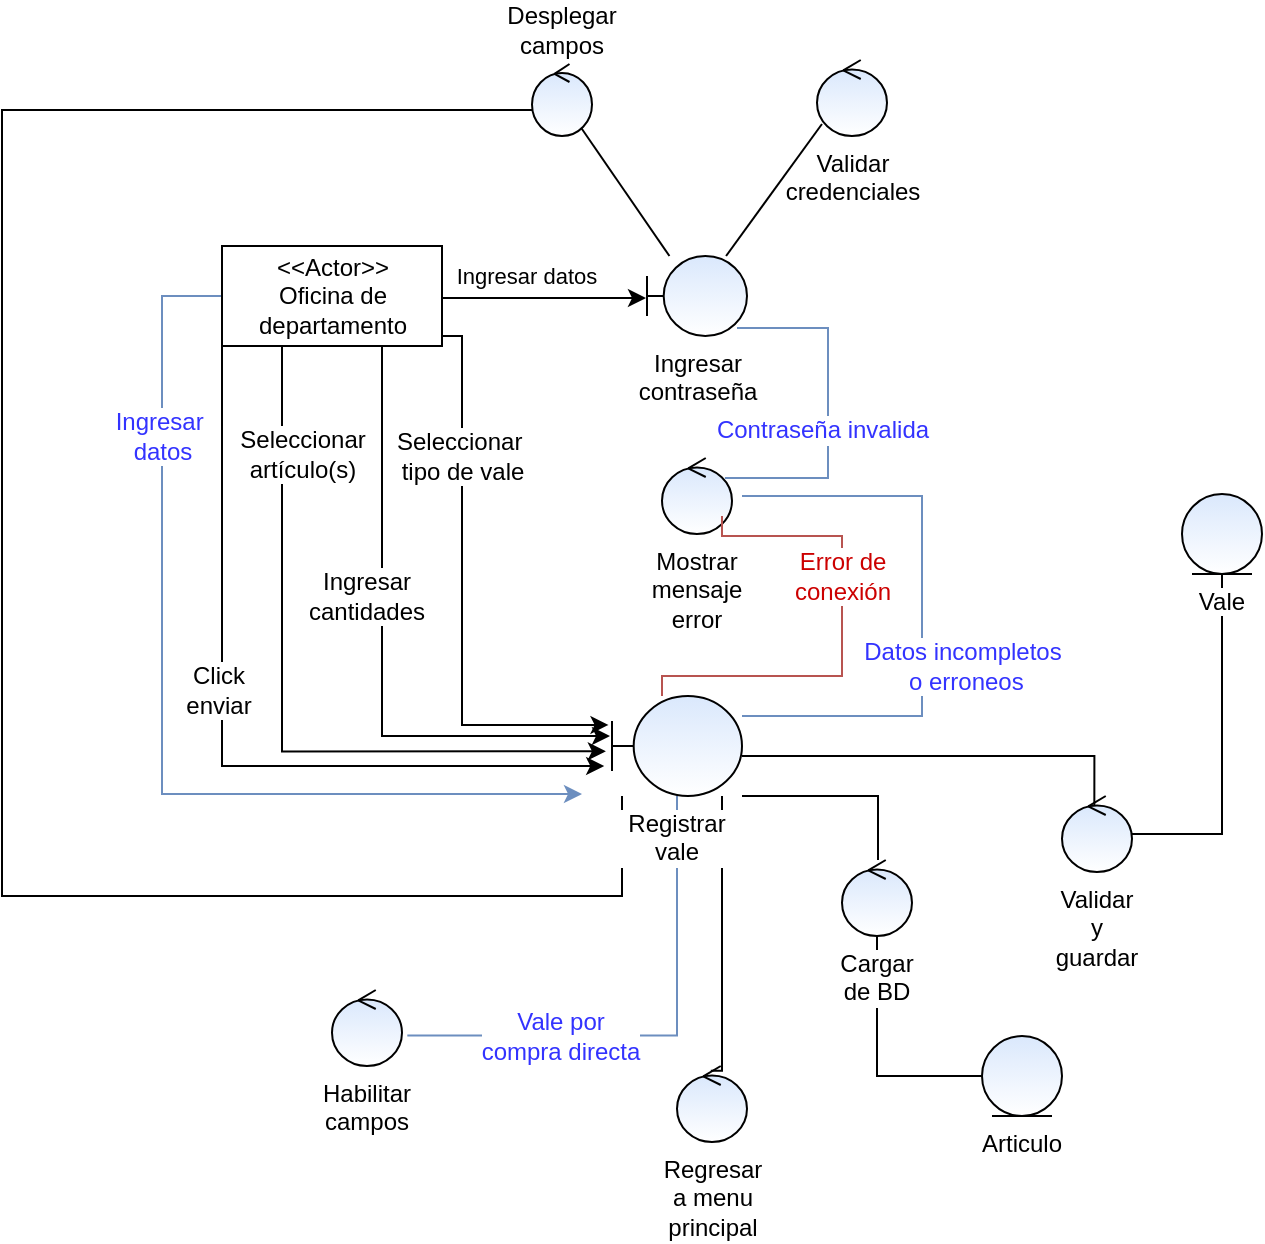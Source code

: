 <mxfile pages="1" version="11.2.8" type="onedrive"><diagram id="DXBEjR7oQKMRzLsXHNkp" name="Page-1"><mxGraphModel dx="1236" dy="461" grid="1" gridSize="10" guides="1" tooltips="1" connect="1" arrows="1" fold="1" page="1" pageScale="1" pageWidth="827" pageHeight="1169" math="0" shadow="0"><root><mxCell id="0"/><mxCell id="1" parent="0"/><mxCell id="vLm_ojLntDfLPKdIQUBt-20" style="edgeStyle=orthogonalEdgeStyle;rounded=0;orthogonalLoop=1;jettySize=auto;html=1;entryX=0.033;entryY=0.639;entryDx=0;entryDy=0;entryPerimeter=0;endArrow=none;endFill=0;" parent="1" source="vLm_ojLntDfLPKdIQUBt-18" target="vLm_ojLntDfLPKdIQUBt-3" edge="1"><mxGeometry relative="1" as="geometry"><Array as="points"><mxPoint x="250" y="480"/><mxPoint x="-60" y="480"/><mxPoint x="-60" y="87"/></Array></mxGeometry></mxCell><mxCell id="vLm_ojLntDfLPKdIQUBt-1" value="Articulo" style="ellipse;shape=umlEntity;whiteSpace=wrap;html=1;labelPosition=center;verticalLabelPosition=bottom;align=center;verticalAlign=top;fillColor=#dae8fc;strokeColor=#000000;gradientColor=#ffffff;" parent="1" vertex="1"><mxGeometry x="430" y="550" width="40" height="40" as="geometry"/></mxCell><mxCell id="vLm_ojLntDfLPKdIQUBt-8" style="rounded=0;orthogonalLoop=1;jettySize=auto;html=1;endArrow=none;endFill=0;" parent="1" source="vLm_ojLntDfLPKdIQUBt-2" target="vLm_ojLntDfLPKdIQUBt-3" edge="1"><mxGeometry relative="1" as="geometry"/></mxCell><mxCell id="vLm_ojLntDfLPKdIQUBt-10" style="edgeStyle=none;rounded=0;orthogonalLoop=1;jettySize=auto;html=1;entryX=0.071;entryY=0.842;entryDx=0;entryDy=0;entryPerimeter=0;endArrow=none;endFill=0;" parent="1" source="vLm_ojLntDfLPKdIQUBt-2" target="vLm_ojLntDfLPKdIQUBt-9" edge="1"><mxGeometry relative="1" as="geometry"/></mxCell><mxCell id="vLm_ojLntDfLPKdIQUBt-15" value="" style="edgeStyle=orthogonalEdgeStyle;rounded=0;orthogonalLoop=1;jettySize=auto;html=1;endArrow=none;endFill=0;exitX=0.9;exitY=0.9;exitDx=0;exitDy=0;exitPerimeter=0;entryX=0.899;entryY=0.262;entryDx=0;entryDy=0;entryPerimeter=0;fillColor=#dae8fc;strokeColor=#6c8ebf;" parent="1" source="vLm_ojLntDfLPKdIQUBt-2" target="vLm_ojLntDfLPKdIQUBt-16" edge="1"><mxGeometry relative="1" as="geometry"><mxPoint x="287.5" y="280" as="targetPoint"/><Array as="points"><mxPoint x="353" y="196"/><mxPoint x="353" y="271"/></Array></mxGeometry></mxCell><mxCell id="vLm_ojLntDfLPKdIQUBt-17" value="Contraseña invalida" style="text;html=1;resizable=0;points=[];align=center;verticalAlign=middle;labelBackgroundColor=#ffffff;fontColor=#3333FF;" parent="vLm_ojLntDfLPKdIQUBt-15" vertex="1" connectable="0"><mxGeometry x="-0.229" y="-2" relative="1" as="geometry"><mxPoint x="-1" y="30" as="offset"/></mxGeometry></mxCell><mxCell id="vLm_ojLntDfLPKdIQUBt-2" value="Ingresar contraseña" style="shape=umlBoundary;whiteSpace=wrap;html=1;labelPosition=center;verticalLabelPosition=bottom;align=center;verticalAlign=top;fillColor=#dae8fc;strokeColor=#000000;gradientColor=#ffffff;" parent="1" vertex="1"><mxGeometry x="262.5" y="160" width="50" height="40" as="geometry"/></mxCell><mxCell id="vLm_ojLntDfLPKdIQUBt-3" value="Desplegar campos" style="ellipse;shape=umlControl;whiteSpace=wrap;html=1;labelPosition=center;verticalLabelPosition=top;align=center;verticalAlign=bottom;fillColor=#DAE8FC;strokeColor=#000000;gradientColor=#ffffff;" parent="1" vertex="1"><mxGeometry x="205" y="64" width="30" height="36" as="geometry"/></mxCell><mxCell id="vLm_ojLntDfLPKdIQUBt-7" value="Ingresar datos" style="edgeStyle=orthogonalEdgeStyle;rounded=0;orthogonalLoop=1;jettySize=auto;html=1;exitX=1;exitY=0.5;exitDx=0;exitDy=0;entryX=-0.01;entryY=0.525;entryDx=0;entryDy=0;entryPerimeter=0;" parent="1" source="vLm_ojLntDfLPKdIQUBt-21" target="vLm_ojLntDfLPKdIQUBt-2" edge="1"><mxGeometry x="0.186" y="15" relative="1" as="geometry"><mxPoint x="100" y="181" as="sourcePoint"/><mxPoint x="218" y="181" as="targetPoint"/><Array as="points"><mxPoint x="150" y="181"/></Array><mxPoint x="-10" y="4" as="offset"/></mxGeometry></mxCell><mxCell id="vLm_ojLntDfLPKdIQUBt-9" value="Validar credenciales" style="ellipse;shape=umlControl;whiteSpace=wrap;html=1;labelPosition=center;verticalLabelPosition=bottom;align=center;verticalAlign=top;fillColor=#dae8fc;strokeColor=#000000;gradientColor=#ffffff;" parent="1" vertex="1"><mxGeometry x="347.5" y="62" width="35" height="38" as="geometry"/></mxCell><mxCell id="vLm_ojLntDfLPKdIQUBt-16" value="Mostrar mensaje error" style="ellipse;shape=umlControl;whiteSpace=wrap;html=1;labelPosition=center;verticalLabelPosition=bottom;align=center;verticalAlign=top;fillColor=#DAE8FC;strokeColor=#000000;gradientColor=#ffffff;" parent="1" vertex="1"><mxGeometry x="270" y="261" width="35" height="38" as="geometry"/></mxCell><mxCell id="vLm_ojLntDfLPKdIQUBt-26" style="edgeStyle=orthogonalEdgeStyle;rounded=0;orthogonalLoop=1;jettySize=auto;html=1;endArrow=none;endFill=0;fontColor=#000000;" parent="1" source="vLm_ojLntDfLPKdIQUBt-18" target="vLm_ojLntDfLPKdIQUBt-23" edge="1"><mxGeometry relative="1" as="geometry"><Array as="points"><mxPoint x="378" y="430"/></Array></mxGeometry></mxCell><mxCell id="vLm_ojLntDfLPKdIQUBt-30" style="edgeStyle=orthogonalEdgeStyle;rounded=0;orthogonalLoop=1;jettySize=auto;html=1;endArrow=none;endFill=0;fontColor=#CC0000;entryX=0.857;entryY=0.763;entryDx=0;entryDy=0;entryPerimeter=0;fillColor=#f8cecc;strokeColor=#b85450;" parent="1" source="vLm_ojLntDfLPKdIQUBt-18" target="vLm_ojLntDfLPKdIQUBt-16" edge="1"><mxGeometry relative="1" as="geometry"><mxPoint x="280" y="310" as="targetPoint"/><Array as="points"><mxPoint x="270" y="370"/><mxPoint x="360" y="370"/><mxPoint x="360" y="300"/><mxPoint x="300" y="300"/></Array></mxGeometry></mxCell><mxCell id="vLm_ojLntDfLPKdIQUBt-31" value="Error de &lt;br&gt;conexión" style="text;html=1;resizable=0;points=[];align=center;verticalAlign=middle;labelBackgroundColor=#ffffff;fontColor=#CC0000;" parent="vLm_ojLntDfLPKdIQUBt-30" vertex="1" connectable="0"><mxGeometry x="-0.137" y="2" relative="1" as="geometry"><mxPoint x="1.5" y="-47" as="offset"/></mxGeometry></mxCell><mxCell id="vLm_ojLntDfLPKdIQUBt-41" style="edgeStyle=orthogonalEdgeStyle;rounded=0;orthogonalLoop=1;jettySize=auto;html=1;entryX=0.462;entryY=0.149;entryDx=0;entryDy=0;entryPerimeter=0;endArrow=none;endFill=0;fontColor=#000000;" parent="1" source="vLm_ojLntDfLPKdIQUBt-18" target="vLm_ojLntDfLPKdIQUBt-40" edge="1"><mxGeometry relative="1" as="geometry"><Array as="points"><mxPoint x="486" y="410"/></Array></mxGeometry></mxCell><mxCell id="vLm_ojLntDfLPKdIQUBt-42" style="edgeStyle=orthogonalEdgeStyle;rounded=0;orthogonalLoop=1;jettySize=auto;html=1;entryX=1.143;entryY=0.5;entryDx=0;entryDy=0;entryPerimeter=0;endArrow=none;endFill=0;fontColor=#0000CC;fillColor=#dae8fc;strokeColor=#6c8ebf;" parent="1" source="vLm_ojLntDfLPKdIQUBt-18" target="vLm_ojLntDfLPKdIQUBt-16" edge="1"><mxGeometry relative="1" as="geometry"><Array as="points"><mxPoint x="400" y="390"/><mxPoint x="400" y="280"/></Array></mxGeometry></mxCell><mxCell id="vLm_ojLntDfLPKdIQUBt-43" value="Datos incompletos&lt;br&gt;&amp;nbsp;o erroneos" style="text;html=1;resizable=0;points=[];align=center;verticalAlign=middle;labelBackgroundColor=#ffffff;fontColor=#3333FF;" parent="vLm_ojLntDfLPKdIQUBt-42" vertex="1" connectable="0"><mxGeometry x="0.238" relative="1" as="geometry"><mxPoint x="19.5" y="64" as="offset"/></mxGeometry></mxCell><mxCell id="vLm_ojLntDfLPKdIQUBt-44" style="edgeStyle=orthogonalEdgeStyle;rounded=0;orthogonalLoop=1;jettySize=auto;html=1;endArrow=none;endFill=0;fontColor=#3333FF;entryX=0.483;entryY=0.063;entryDx=0;entryDy=0;entryPerimeter=0;" parent="1" source="vLm_ojLntDfLPKdIQUBt-18" target="vLm_ojLntDfLPKdIQUBt-46" edge="1"><mxGeometry relative="1" as="geometry"><mxPoint x="140" y="550" as="targetPoint"/><Array as="points"><mxPoint x="300" y="567"/></Array></mxGeometry></mxCell><mxCell id="vLm_ojLntDfLPKdIQUBt-48" style="edgeStyle=orthogonalEdgeStyle;rounded=0;orthogonalLoop=1;jettySize=auto;html=1;entryX=1.076;entryY=0.599;entryDx=0;entryDy=0;entryPerimeter=0;endArrow=none;endFill=0;fontColor=#3333FF;fillColor=#dae8fc;strokeColor=#6c8ebf;" parent="1" source="vLm_ojLntDfLPKdIQUBt-18" target="vLm_ojLntDfLPKdIQUBt-47" edge="1"><mxGeometry relative="1" as="geometry"><Array as="points"><mxPoint x="278" y="550"/></Array></mxGeometry></mxCell><mxCell id="vLm_ojLntDfLPKdIQUBt-49" value="Vale por&lt;br&gt;compra directa" style="text;html=1;resizable=0;points=[];align=center;verticalAlign=middle;labelBackgroundColor=#ffffff;fontColor=#3333FF;" parent="vLm_ojLntDfLPKdIQUBt-48" vertex="1" connectable="0"><mxGeometry x="-0.126" y="-4" relative="1" as="geometry"><mxPoint x="-54.5" y="8" as="offset"/></mxGeometry></mxCell><mxCell id="vLm_ojLntDfLPKdIQUBt-18" value="Registrar vale" style="shape=umlBoundary;whiteSpace=wrap;html=1;labelPosition=center;verticalLabelPosition=bottom;align=center;verticalAlign=top;fillColor=#dae8fc;strokeColor=#000000;gradientColor=#ffffff;labelBackgroundColor=#ffffff;" parent="1" vertex="1"><mxGeometry x="245" y="380" width="65" height="50" as="geometry"/></mxCell><mxCell id="vLm_ojLntDfLPKdIQUBt-32" style="edgeStyle=orthogonalEdgeStyle;rounded=0;orthogonalLoop=1;jettySize=auto;html=1;endArrow=classic;endFill=1;fontColor=#CC0000;entryX=-0.047;entryY=0.553;entryDx=0;entryDy=0;entryPerimeter=0;" parent="1" source="vLm_ojLntDfLPKdIQUBt-21" target="vLm_ojLntDfLPKdIQUBt-18" edge="1"><mxGeometry relative="1" as="geometry"><mxPoint x="180" y="470" as="targetPoint"/><Array as="points"><mxPoint x="80" y="407"/></Array></mxGeometry></mxCell><mxCell id="vLm_ojLntDfLPKdIQUBt-33" value="Seleccionar &lt;br&gt;artículo(s)" style="text;html=1;resizable=0;points=[];align=center;verticalAlign=middle;labelBackgroundColor=#ffffff;fontColor=#000000;" parent="vLm_ojLntDfLPKdIQUBt-32" vertex="1" connectable="0"><mxGeometry x="-0.207" y="1" relative="1" as="geometry"><mxPoint x="9" y="-91" as="offset"/></mxGeometry></mxCell><mxCell id="vLm_ojLntDfLPKdIQUBt-34" style="edgeStyle=orthogonalEdgeStyle;rounded=0;orthogonalLoop=1;jettySize=auto;html=1;endArrow=classic;endFill=1;fontColor=#000000;" parent="1" source="vLm_ojLntDfLPKdIQUBt-21" edge="1"><mxGeometry relative="1" as="geometry"><mxPoint x="244" y="400" as="targetPoint"/><Array as="points"><mxPoint x="130" y="400"/></Array></mxGeometry></mxCell><mxCell id="vLm_ojLntDfLPKdIQUBt-35" value="Ingresar&lt;br&gt;cantidades" style="text;html=1;resizable=0;points=[];align=center;verticalAlign=middle;labelBackgroundColor=#ffffff;fontColor=#000000;" parent="vLm_ojLntDfLPKdIQUBt-34" vertex="1" connectable="0"><mxGeometry x="-0.21" y="-1" relative="1" as="geometry"><mxPoint x="-7" y="2.5" as="offset"/></mxGeometry></mxCell><mxCell id="vLm_ojLntDfLPKdIQUBt-36" style="edgeStyle=orthogonalEdgeStyle;rounded=0;orthogonalLoop=1;jettySize=auto;html=1;entryX=-0.06;entryY=0.7;entryDx=0;entryDy=0;entryPerimeter=0;endArrow=classic;endFill=1;fontColor=#000000;" parent="1" source="vLm_ojLntDfLPKdIQUBt-21" target="vLm_ojLntDfLPKdIQUBt-18" edge="1"><mxGeometry relative="1" as="geometry"><Array as="points"><mxPoint x="50" y="415"/></Array></mxGeometry></mxCell><mxCell id="vLm_ojLntDfLPKdIQUBt-37" value="Click&lt;br&gt;enviar" style="text;html=1;resizable=0;points=[];align=center;verticalAlign=middle;labelBackgroundColor=#ffffff;fontColor=#000000;" parent="vLm_ojLntDfLPKdIQUBt-36" vertex="1" connectable="0"><mxGeometry x="-0.146" y="-2" relative="1" as="geometry"><mxPoint as="offset"/></mxGeometry></mxCell><mxCell id="vLm_ojLntDfLPKdIQUBt-50" style="edgeStyle=orthogonalEdgeStyle;rounded=0;orthogonalLoop=1;jettySize=auto;html=1;entryX=-0.027;entryY=0.289;entryDx=0;entryDy=0;entryPerimeter=0;endArrow=classic;endFill=1;fontColor=#3333FF;" parent="1" source="vLm_ojLntDfLPKdIQUBt-21" target="vLm_ojLntDfLPKdIQUBt-18" edge="1"><mxGeometry relative="1" as="geometry"><Array as="points"><mxPoint x="170" y="200"/><mxPoint x="170" y="394"/></Array></mxGeometry></mxCell><mxCell id="vLm_ojLntDfLPKdIQUBt-51" value="Seleccionar&amp;nbsp;&lt;br&gt;tipo de vale" style="text;html=1;resizable=0;points=[];align=center;verticalAlign=middle;labelBackgroundColor=#ffffff;fontColor=#000000;" parent="vLm_ojLntDfLPKdIQUBt-50" vertex="1" connectable="0"><mxGeometry x="-0.491" y="-2" relative="1" as="geometry"><mxPoint x="1.5" y="-0.5" as="offset"/></mxGeometry></mxCell><mxCell id="vLm_ojLntDfLPKdIQUBt-52" style="edgeStyle=orthogonalEdgeStyle;rounded=0;orthogonalLoop=1;jettySize=auto;html=1;endArrow=classic;endFill=1;fontColor=#000000;fillColor=#dae8fc;strokeColor=#6c8ebf;" parent="1" source="vLm_ojLntDfLPKdIQUBt-21" edge="1"><mxGeometry relative="1" as="geometry"><mxPoint x="230" y="429" as="targetPoint"/><Array as="points"><mxPoint x="20" y="180"/><mxPoint x="20" y="429"/><mxPoint x="230" y="429"/></Array></mxGeometry></mxCell><mxCell id="vLm_ojLntDfLPKdIQUBt-53" value="Ingresar&amp;nbsp;&lt;br&gt;datos" style="text;html=1;resizable=0;points=[];align=center;verticalAlign=middle;labelBackgroundColor=#ffffff;fontColor=#3333FF;" parent="vLm_ojLntDfLPKdIQUBt-52" vertex="1" connectable="0"><mxGeometry x="-0.084" relative="1" as="geometry"><mxPoint x="-0.5" y="-124" as="offset"/></mxGeometry></mxCell><mxCell id="vLm_ojLntDfLPKdIQUBt-21" value="&amp;lt;&amp;lt;Actor&amp;gt;&amp;gt;&lt;br&gt;Oficina de &lt;br&gt;departamento" style="html=1;" parent="1" vertex="1"><mxGeometry x="50" y="155" width="110" height="50" as="geometry"/></mxCell><mxCell id="vLm_ojLntDfLPKdIQUBt-27" style="edgeStyle=orthogonalEdgeStyle;rounded=0;orthogonalLoop=1;jettySize=auto;html=1;entryX=0;entryY=0.5;entryDx=0;entryDy=0;endArrow=none;endFill=0;fontColor=#000000;" parent="1" source="vLm_ojLntDfLPKdIQUBt-23" target="vLm_ojLntDfLPKdIQUBt-1" edge="1"><mxGeometry relative="1" as="geometry"><Array as="points"><mxPoint x="378" y="570"/></Array></mxGeometry></mxCell><mxCell id="vLm_ojLntDfLPKdIQUBt-23" value="Cargar de BD" style="ellipse;shape=umlControl;whiteSpace=wrap;html=1;labelPosition=center;verticalLabelPosition=bottom;align=center;verticalAlign=top;fillColor=#DAE8FC;strokeColor=#000000;gradientColor=#ffffff;labelBackgroundColor=#ffffff;" parent="1" vertex="1"><mxGeometry x="360" y="462" width="35" height="38" as="geometry"/></mxCell><mxCell id="gKA4eBzw0IOrDYSxIjjv-2" style="edgeStyle=orthogonalEdgeStyle;rounded=0;orthogonalLoop=1;jettySize=auto;html=1;entryX=0.5;entryY=1;entryDx=0;entryDy=0;endArrow=none;endFill=0;" edge="1" parent="1" source="vLm_ojLntDfLPKdIQUBt-40" target="gKA4eBzw0IOrDYSxIjjv-1"><mxGeometry relative="1" as="geometry"/></mxCell><mxCell id="vLm_ojLntDfLPKdIQUBt-40" value="Validar y guardar" style="ellipse;shape=umlControl;whiteSpace=wrap;html=1;labelPosition=center;verticalLabelPosition=bottom;align=center;verticalAlign=top;fillColor=#DAE8FC;strokeColor=#000000;gradientColor=#ffffff;labelBackgroundColor=#ffffff;" parent="1" vertex="1"><mxGeometry x="470" y="430" width="35" height="38" as="geometry"/></mxCell><mxCell id="vLm_ojLntDfLPKdIQUBt-46" value="Regresar a menu principal" style="ellipse;shape=umlControl;whiteSpace=wrap;html=1;labelPosition=center;verticalLabelPosition=bottom;align=center;verticalAlign=top;fillColor=#DAE8FC;strokeColor=#000000;gradientColor=#ffffff;labelBackgroundColor=#ffffff;" parent="1" vertex="1"><mxGeometry x="277.5" y="565" width="35" height="38" as="geometry"/></mxCell><mxCell id="vLm_ojLntDfLPKdIQUBt-47" value="Habilitar campos" style="ellipse;shape=umlControl;whiteSpace=wrap;html=1;labelPosition=center;verticalLabelPosition=bottom;align=center;verticalAlign=top;fillColor=#DAE8FC;strokeColor=#000000;gradientColor=#ffffff;labelBackgroundColor=#ffffff;" parent="1" vertex="1"><mxGeometry x="105" y="527" width="35" height="38" as="geometry"/></mxCell><mxCell id="gKA4eBzw0IOrDYSxIjjv-1" value="Vale" style="ellipse;shape=umlEntity;whiteSpace=wrap;html=1;labelPosition=center;verticalLabelPosition=bottom;align=center;verticalAlign=top;fillColor=#dae8fc;strokeColor=#000000;gradientColor=#ffffff;labelBackgroundColor=#ffffff;" vertex="1" parent="1"><mxGeometry x="530" y="279" width="40" height="40" as="geometry"/></mxCell></root></mxGraphModel></diagram></mxfile>